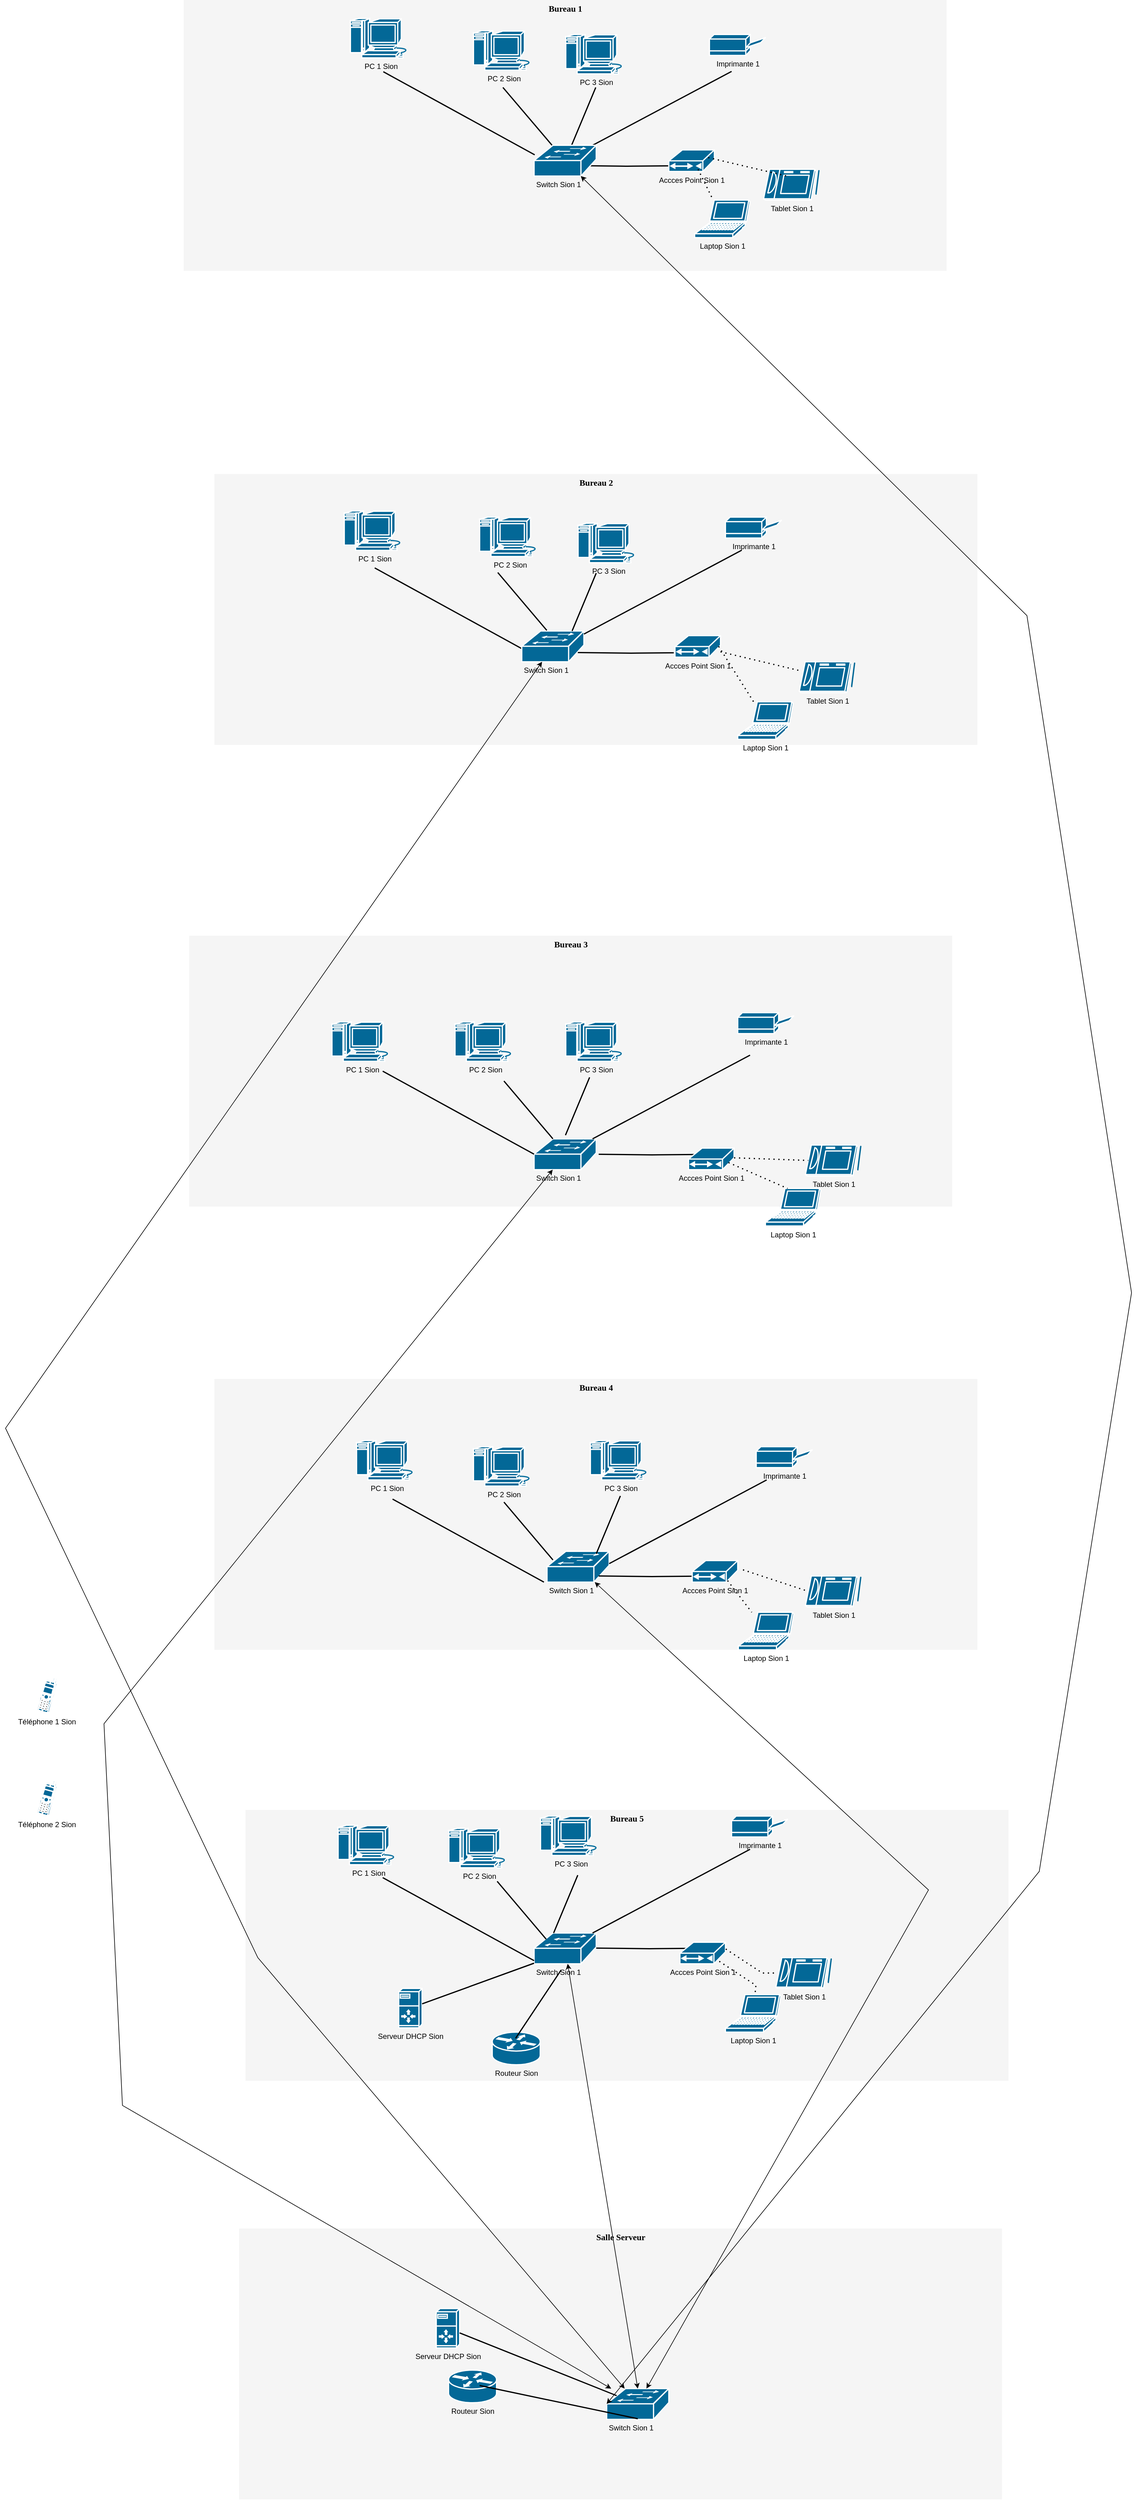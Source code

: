 <mxfile version="22.0.7" type="device">
  <diagram name="Page-1" id="c37626ed-c26b-45fb-9056-f9ebc6bb27b6">
    <mxGraphModel dx="1909" dy="1075" grid="1" gridSize="10" guides="1" tooltips="1" connect="1" arrows="1" fold="1" page="1" pageScale="1" pageWidth="1100" pageHeight="850" background="none" math="0" shadow="0">
      <root>
        <mxCell id="0" />
        <mxCell id="1" parent="0" />
        <mxCell id="1c7a67bf8fd3230f-83" value="Bureau 1" style="whiteSpace=wrap;html=1;rounded=0;shadow=0;comic=0;strokeWidth=1;fontFamily=Verdana;fontSize=14;fillColor=#f5f5f5;strokeColor=none;verticalAlign=top;fontStyle=1" parent="1" vertex="1">
          <mxGeometry x="449.5" y="250" width="1240" height="440" as="geometry" />
        </mxCell>
        <mxCell id="1c7a67bf8fd3230f-37" style="edgeStyle=none;html=1;labelBackgroundColor=none;startFill=0;endArrow=none;endFill=0;strokeWidth=2;fontFamily=Verdana;fontSize=12;" parent="1" edge="1">
          <mxGeometry relative="1" as="geometry">
            <mxPoint x="774" y="366.548" as="sourcePoint" />
            <mxPoint x="1020" y="501.452" as="targetPoint" />
          </mxGeometry>
        </mxCell>
        <mxCell id="1c7a67bf8fd3230f-38" style="edgeStyle=none;html=1;labelBackgroundColor=none;startFill=0;endArrow=none;endFill=0;strokeWidth=2;fontFamily=Verdana;fontSize=12;" parent="1" target="sXmMZfzy_CV2LeMFIPpa-14" edge="1">
          <mxGeometry relative="1" as="geometry">
            <mxPoint x="968.329" y="392.0" as="sourcePoint" />
            <mxPoint x="1023.671" y="476" as="targetPoint" />
          </mxGeometry>
        </mxCell>
        <mxCell id="1c7a67bf8fd3230f-39" style="edgeStyle=none;html=1;labelBackgroundColor=none;startFill=0;endArrow=none;endFill=0;strokeWidth=2;fontFamily=Verdana;fontSize=12;" parent="1" target="sXmMZfzy_CV2LeMFIPpa-14" edge="1">
          <mxGeometry relative="1" as="geometry">
            <mxPoint x="1119.235" y="392.0" as="sourcePoint" />
            <mxPoint x="1074.765" y="476" as="targetPoint" />
          </mxGeometry>
        </mxCell>
        <mxCell id="1c7a67bf8fd3230f-40" style="edgeStyle=none;html=1;labelBackgroundColor=none;startFill=0;endArrow=none;endFill=0;strokeWidth=2;fontFamily=Verdana;fontSize=12;" parent="1" edge="1">
          <mxGeometry relative="1" as="geometry">
            <mxPoint x="1340" y="366" as="sourcePoint" />
            <mxPoint x="1084" y="502" as="targetPoint" />
          </mxGeometry>
        </mxCell>
        <mxCell id="1c7a67bf8fd3230f-41" style="edgeStyle=none;html=1;labelBackgroundColor=none;startFill=0;endArrow=none;endFill=0;strokeWidth=2;fontFamily=Verdana;fontSize=12;" parent="1" edge="1">
          <mxGeometry relative="1" as="geometry">
            <mxPoint x="1084" y="519" as="sourcePoint" />
            <mxPoint x="1240" y="519.314" as="targetPoint" />
            <Array as="points">
              <mxPoint x="1170" y="520" />
            </Array>
          </mxGeometry>
        </mxCell>
        <mxCell id="sXmMZfzy_CV2LeMFIPpa-9" value="PC 1 Sion" style="shape=mxgraph.cisco.computers_and_peripherals.macintosh;sketch=0;html=1;pointerEvents=1;dashed=0;fillColor=#036897;strokeColor=#ffffff;strokeWidth=2;verticalLabelPosition=bottom;verticalAlign=top;align=center;outlineConnect=0;" parent="1" vertex="1">
          <mxGeometry x="720" y="280" width="99" height="64" as="geometry" />
        </mxCell>
        <mxCell id="sXmMZfzy_CV2LeMFIPpa-10" value="PC 2 Sion" style="shape=mxgraph.cisco.computers_and_peripherals.macintosh;sketch=0;html=1;pointerEvents=1;dashed=0;fillColor=#036897;strokeColor=#ffffff;strokeWidth=2;verticalLabelPosition=bottom;verticalAlign=top;align=center;outlineConnect=0;" parent="1" vertex="1">
          <mxGeometry x="920" y="300" width="99" height="64" as="geometry" />
        </mxCell>
        <mxCell id="sXmMZfzy_CV2LeMFIPpa-11" value="PC 3 Sion" style="shape=mxgraph.cisco.computers_and_peripherals.macintosh;sketch=0;html=1;pointerEvents=1;dashed=0;fillColor=#036897;strokeColor=#ffffff;strokeWidth=2;verticalLabelPosition=bottom;verticalAlign=top;align=center;outlineConnect=0;" parent="1" vertex="1">
          <mxGeometry x="1070" y="306" width="99" height="64" as="geometry" />
        </mxCell>
        <mxCell id="sXmMZfzy_CV2LeMFIPpa-13" value="Imprimante 1" style="shape=mxgraph.cisco.computers_and_peripherals.printer;sketch=0;html=1;pointerEvents=1;dashed=0;fillColor=#036897;strokeColor=#ffffff;strokeWidth=2;verticalLabelPosition=bottom;verticalAlign=top;align=center;outlineConnect=0;" parent="1" vertex="1">
          <mxGeometry x="1304" y="306" width="91" height="34" as="geometry" />
        </mxCell>
        <mxCell id="sXmMZfzy_CV2LeMFIPpa-14" value="Switch Sion 1&amp;nbsp; &amp;nbsp; &amp;nbsp; &amp;nbsp;" style="shape=mxgraph.cisco.switches.workgroup_switch;sketch=0;html=1;pointerEvents=1;dashed=0;fillColor=#036897;strokeColor=#ffffff;strokeWidth=2;verticalLabelPosition=bottom;verticalAlign=top;align=center;outlineConnect=0;" parent="1" vertex="1">
          <mxGeometry x="1019" y="486" width="101" height="50" as="geometry" />
        </mxCell>
        <mxCell id="sXmMZfzy_CV2LeMFIPpa-17" value="Accces Point Sion 1" style="shape=mxgraph.cisco.modems_and_phones.cable_modem;sketch=0;html=1;pointerEvents=1;dashed=0;fillColor=#036897;strokeColor=#ffffff;strokeWidth=2;verticalLabelPosition=bottom;verticalAlign=top;align=center;outlineConnect=0;" parent="1" vertex="1">
          <mxGeometry x="1238" y="493.5" width="74" height="35" as="geometry" />
        </mxCell>
        <mxCell id="sXmMZfzy_CV2LeMFIPpa-19" value="Laptop Sion 1" style="shape=mxgraph.cisco.computers_and_peripherals.laptop;sketch=0;html=1;pointerEvents=1;dashed=0;fillColor=#036897;strokeColor=#ffffff;strokeWidth=2;verticalLabelPosition=bottom;verticalAlign=top;align=center;outlineConnect=0;" parent="1" vertex="1">
          <mxGeometry x="1302" y="1359.63" width="90" height="61" as="geometry" />
        </mxCell>
        <mxCell id="sXmMZfzy_CV2LeMFIPpa-21" value="Tablet Sion 1" style="shape=mxgraph.cisco.computers_and_peripherals.tablet;sketch=0;html=1;pointerEvents=1;dashed=0;fillColor=#036897;strokeColor=#ffffff;strokeWidth=2;verticalLabelPosition=bottom;verticalAlign=top;align=center;outlineConnect=0;" parent="1" vertex="1">
          <mxGeometry x="1392" y="525" width="91" height="50" as="geometry" />
        </mxCell>
        <mxCell id="sXmMZfzy_CV2LeMFIPpa-24" value="Bureau 2" style="whiteSpace=wrap;html=1;rounded=0;shadow=0;comic=0;strokeWidth=1;fontFamily=Verdana;fontSize=14;fillColor=#f5f5f5;strokeColor=none;verticalAlign=top;fontStyle=1" parent="1" vertex="1">
          <mxGeometry x="499.5" y="1020" width="1240" height="440" as="geometry" />
        </mxCell>
        <mxCell id="sXmMZfzy_CV2LeMFIPpa-25" value="PC 1 Sion" style="shape=mxgraph.cisco.computers_and_peripherals.macintosh;sketch=0;html=1;pointerEvents=1;dashed=0;fillColor=#036897;strokeColor=#ffffff;strokeWidth=2;verticalLabelPosition=bottom;verticalAlign=top;align=center;outlineConnect=0;" parent="1" vertex="1">
          <mxGeometry x="710" y="1080" width="99" height="64" as="geometry" />
        </mxCell>
        <mxCell id="sXmMZfzy_CV2LeMFIPpa-26" value="PC 2 Sion" style="shape=mxgraph.cisco.computers_and_peripherals.macintosh;sketch=0;html=1;pointerEvents=1;dashed=0;fillColor=#036897;strokeColor=#ffffff;strokeWidth=2;verticalLabelPosition=bottom;verticalAlign=top;align=center;outlineConnect=0;" parent="1" vertex="1">
          <mxGeometry x="930" y="1090" width="99" height="64" as="geometry" />
        </mxCell>
        <mxCell id="sXmMZfzy_CV2LeMFIPpa-27" value="PC 3 Sion" style="shape=mxgraph.cisco.computers_and_peripherals.macintosh;sketch=0;html=1;pointerEvents=1;dashed=0;fillColor=#036897;strokeColor=#ffffff;strokeWidth=2;verticalLabelPosition=bottom;verticalAlign=top;align=center;outlineConnect=0;" parent="1" vertex="1">
          <mxGeometry x="1090" y="1100" width="99" height="64" as="geometry" />
        </mxCell>
        <mxCell id="sXmMZfzy_CV2LeMFIPpa-28" value="Imprimante 1" style="shape=mxgraph.cisco.computers_and_peripherals.printer;sketch=0;html=1;pointerEvents=1;dashed=0;fillColor=#036897;strokeColor=#ffffff;strokeWidth=2;verticalLabelPosition=bottom;verticalAlign=top;align=center;outlineConnect=0;" parent="1" vertex="1">
          <mxGeometry x="1330" y="1090" width="91" height="34" as="geometry" />
        </mxCell>
        <mxCell id="sXmMZfzy_CV2LeMFIPpa-30" style="edgeStyle=none;html=1;labelBackgroundColor=none;startFill=0;endArrow=none;endFill=0;strokeWidth=2;fontFamily=Verdana;fontSize=12;" parent="1" edge="1">
          <mxGeometry relative="1" as="geometry">
            <mxPoint x="760" y="1172.548" as="sourcePoint" />
            <mxPoint x="1006" y="1307.452" as="targetPoint" />
          </mxGeometry>
        </mxCell>
        <mxCell id="sXmMZfzy_CV2LeMFIPpa-32" value="Switch Sion 1&amp;nbsp; &amp;nbsp; &amp;nbsp; &amp;nbsp;" style="shape=mxgraph.cisco.switches.workgroup_switch;sketch=0;html=1;pointerEvents=1;dashed=0;fillColor=#036897;strokeColor=#ffffff;strokeWidth=2;verticalLabelPosition=bottom;verticalAlign=top;align=center;outlineConnect=0;" parent="1" vertex="1">
          <mxGeometry x="999" y="1275" width="101" height="50" as="geometry" />
        </mxCell>
        <mxCell id="sXmMZfzy_CV2LeMFIPpa-33" style="edgeStyle=none;html=1;labelBackgroundColor=none;startFill=0;endArrow=none;endFill=0;strokeWidth=2;fontFamily=Verdana;fontSize=12;" parent="1" edge="1">
          <mxGeometry relative="1" as="geometry">
            <mxPoint x="959.999" y="1180" as="sourcePoint" />
            <mxPoint x="1039.67" y="1274" as="targetPoint" />
          </mxGeometry>
        </mxCell>
        <mxCell id="sXmMZfzy_CV2LeMFIPpa-36" style="edgeStyle=none;html=1;labelBackgroundColor=none;startFill=0;endArrow=none;endFill=0;strokeWidth=2;fontFamily=Verdana;fontSize=12;" parent="1" edge="1">
          <mxGeometry relative="1" as="geometry">
            <mxPoint x="1119.995" y="1181" as="sourcePoint" />
            <mxPoint x="1080.76" y="1275" as="targetPoint" />
          </mxGeometry>
        </mxCell>
        <mxCell id="sXmMZfzy_CV2LeMFIPpa-37" style="edgeStyle=none;html=1;labelBackgroundColor=none;startFill=0;endArrow=none;endFill=0;strokeWidth=2;fontFamily=Verdana;fontSize=12;" parent="1" edge="1">
          <mxGeometry relative="1" as="geometry">
            <mxPoint x="1356" y="1144" as="sourcePoint" />
            <mxPoint x="1100" y="1280" as="targetPoint" />
          </mxGeometry>
        </mxCell>
        <mxCell id="sXmMZfzy_CV2LeMFIPpa-38" style="edgeStyle=none;html=1;labelBackgroundColor=none;startFill=0;endArrow=none;endFill=0;strokeWidth=2;fontFamily=Verdana;fontSize=12;" parent="1" edge="1">
          <mxGeometry relative="1" as="geometry">
            <mxPoint x="1090" y="1310" as="sourcePoint" />
            <mxPoint x="1246" y="1310.314" as="targetPoint" />
            <Array as="points">
              <mxPoint x="1176" y="1311" />
            </Array>
          </mxGeometry>
        </mxCell>
        <mxCell id="sXmMZfzy_CV2LeMFIPpa-41" value="Accces Point Sion 1" style="shape=mxgraph.cisco.modems_and_phones.cable_modem;sketch=0;html=1;pointerEvents=1;dashed=0;fillColor=#036897;strokeColor=#ffffff;strokeWidth=2;verticalLabelPosition=bottom;verticalAlign=top;align=center;outlineConnect=0;" parent="1" vertex="1">
          <mxGeometry x="1248" y="1282.5" width="74" height="35" as="geometry" />
        </mxCell>
        <mxCell id="sXmMZfzy_CV2LeMFIPpa-42" value="Laptop Sion 1" style="shape=mxgraph.cisco.computers_and_peripherals.laptop;sketch=0;html=1;pointerEvents=1;dashed=0;fillColor=#036897;strokeColor=#ffffff;strokeWidth=2;verticalLabelPosition=bottom;verticalAlign=top;align=center;outlineConnect=0;" parent="1" vertex="1">
          <mxGeometry x="1350" y="1390" width="90" height="61" as="geometry" />
        </mxCell>
        <mxCell id="sXmMZfzy_CV2LeMFIPpa-45" value="Tablet Sion 1" style="shape=mxgraph.cisco.computers_and_peripherals.tablet;sketch=0;html=1;pointerEvents=1;dashed=0;fillColor=#036897;strokeColor=#ffffff;strokeWidth=2;verticalLabelPosition=bottom;verticalAlign=top;align=center;outlineConnect=0;" parent="1" vertex="1">
          <mxGeometry x="1450" y="1325" width="91" height="50" as="geometry" />
        </mxCell>
        <mxCell id="sXmMZfzy_CV2LeMFIPpa-46" value="Laptop Sion 1" style="shape=mxgraph.cisco.computers_and_peripherals.laptop;sketch=0;html=1;pointerEvents=1;dashed=0;fillColor=#036897;strokeColor=#ffffff;strokeWidth=2;verticalLabelPosition=bottom;verticalAlign=top;align=center;outlineConnect=0;" parent="1" vertex="1">
          <mxGeometry x="1280" y="575" width="90" height="61" as="geometry" />
        </mxCell>
        <mxCell id="sXmMZfzy_CV2LeMFIPpa-47" value="Bureau 3" style="whiteSpace=wrap;html=1;rounded=0;shadow=0;comic=0;strokeWidth=1;fontFamily=Verdana;fontSize=14;fillColor=#f5f5f5;strokeColor=none;verticalAlign=top;fontStyle=1" parent="1" vertex="1">
          <mxGeometry x="458.5" y="1770" width="1240" height="440" as="geometry" />
        </mxCell>
        <mxCell id="sXmMZfzy_CV2LeMFIPpa-48" value="PC 1 Sion" style="shape=mxgraph.cisco.computers_and_peripherals.macintosh;sketch=0;html=1;pointerEvents=1;dashed=0;fillColor=#036897;strokeColor=#ffffff;strokeWidth=2;verticalLabelPosition=bottom;verticalAlign=top;align=center;outlineConnect=0;" parent="1" vertex="1">
          <mxGeometry x="690" y="1910" width="99" height="64" as="geometry" />
        </mxCell>
        <mxCell id="sXmMZfzy_CV2LeMFIPpa-49" value="PC 2 Sion" style="shape=mxgraph.cisco.computers_and_peripherals.macintosh;sketch=0;html=1;pointerEvents=1;dashed=0;fillColor=#036897;strokeColor=#ffffff;strokeWidth=2;verticalLabelPosition=bottom;verticalAlign=top;align=center;outlineConnect=0;" parent="1" vertex="1">
          <mxGeometry x="890" y="1910" width="99" height="64" as="geometry" />
        </mxCell>
        <mxCell id="sXmMZfzy_CV2LeMFIPpa-50" value="PC 3 Sion" style="shape=mxgraph.cisco.computers_and_peripherals.macintosh;sketch=0;html=1;pointerEvents=1;dashed=0;fillColor=#036897;strokeColor=#ffffff;strokeWidth=2;verticalLabelPosition=bottom;verticalAlign=top;align=center;outlineConnect=0;" parent="1" vertex="1">
          <mxGeometry x="1070" y="1910" width="99" height="64" as="geometry" />
        </mxCell>
        <mxCell id="sXmMZfzy_CV2LeMFIPpa-51" value="Imprimante 1" style="shape=mxgraph.cisco.computers_and_peripherals.printer;sketch=0;html=1;pointerEvents=1;dashed=0;fillColor=#036897;strokeColor=#ffffff;strokeWidth=2;verticalLabelPosition=bottom;verticalAlign=top;align=center;outlineConnect=0;" parent="1" vertex="1">
          <mxGeometry x="1350" y="1895" width="91" height="34" as="geometry" />
        </mxCell>
        <mxCell id="sXmMZfzy_CV2LeMFIPpa-52" value="Switch Sion 1&amp;nbsp; &amp;nbsp; &amp;nbsp; &amp;nbsp;" style="shape=mxgraph.cisco.switches.workgroup_switch;sketch=0;html=1;pointerEvents=1;dashed=0;fillColor=#036897;strokeColor=#ffffff;strokeWidth=2;verticalLabelPosition=bottom;verticalAlign=top;align=center;outlineConnect=0;" parent="1" vertex="1">
          <mxGeometry x="1019" y="2100" width="101" height="50" as="geometry" />
        </mxCell>
        <mxCell id="sXmMZfzy_CV2LeMFIPpa-56" style="edgeStyle=none;html=1;labelBackgroundColor=none;startFill=0;endArrow=none;endFill=0;strokeWidth=2;fontFamily=Verdana;fontSize=12;" parent="1" edge="1">
          <mxGeometry relative="1" as="geometry">
            <mxPoint x="773" y="1989.998" as="sourcePoint" />
            <mxPoint x="1019" y="2124.902" as="targetPoint" />
          </mxGeometry>
        </mxCell>
        <mxCell id="sXmMZfzy_CV2LeMFIPpa-74" style="edgeStyle=none;html=1;labelBackgroundColor=none;startFill=0;endArrow=none;endFill=0;strokeWidth=2;fontFamily=Verdana;fontSize=12;" parent="1" edge="1">
          <mxGeometry relative="1" as="geometry">
            <mxPoint x="969.999" y="2006" as="sourcePoint" />
            <mxPoint x="1049.67" y="2100" as="targetPoint" />
          </mxGeometry>
        </mxCell>
        <mxCell id="sXmMZfzy_CV2LeMFIPpa-76" style="edgeStyle=none;html=1;labelBackgroundColor=none;startFill=0;endArrow=none;endFill=0;strokeWidth=2;fontFamily=Verdana;fontSize=12;" parent="1" edge="1">
          <mxGeometry relative="1" as="geometry">
            <mxPoint x="1109.235" y="2000" as="sourcePoint" />
            <mxPoint x="1070" y="2094" as="targetPoint" />
          </mxGeometry>
        </mxCell>
        <mxCell id="sXmMZfzy_CV2LeMFIPpa-77" style="edgeStyle=none;html=1;labelBackgroundColor=none;startFill=0;endArrow=none;endFill=0;strokeWidth=2;fontFamily=Verdana;fontSize=12;" parent="1" edge="1">
          <mxGeometry relative="1" as="geometry">
            <mxPoint x="1370" y="1964" as="sourcePoint" />
            <mxPoint x="1114" y="2100" as="targetPoint" />
          </mxGeometry>
        </mxCell>
        <mxCell id="sXmMZfzy_CV2LeMFIPpa-79" style="edgeStyle=none;html=1;labelBackgroundColor=none;startFill=0;endArrow=none;endFill=0;strokeWidth=2;fontFamily=Verdana;fontSize=12;" parent="1" edge="1">
          <mxGeometry relative="1" as="geometry">
            <mxPoint x="1124" y="2125" as="sourcePoint" />
            <mxPoint x="1280" y="2125.314" as="targetPoint" />
            <Array as="points">
              <mxPoint x="1210" y="2126" />
            </Array>
          </mxGeometry>
        </mxCell>
        <mxCell id="sXmMZfzy_CV2LeMFIPpa-82" value="Accces Point Sion 1" style="shape=mxgraph.cisco.modems_and_phones.cable_modem;sketch=0;html=1;pointerEvents=1;dashed=0;fillColor=#036897;strokeColor=#ffffff;strokeWidth=2;verticalLabelPosition=bottom;verticalAlign=top;align=center;outlineConnect=0;" parent="1" vertex="1">
          <mxGeometry x="1270" y="2115" width="74" height="35" as="geometry" />
        </mxCell>
        <mxCell id="sXmMZfzy_CV2LeMFIPpa-84" value="Laptop Sion 1" style="shape=mxgraph.cisco.computers_and_peripherals.laptop;sketch=0;html=1;pointerEvents=1;dashed=0;fillColor=#036897;strokeColor=#ffffff;strokeWidth=2;verticalLabelPosition=bottom;verticalAlign=top;align=center;outlineConnect=0;" parent="1" vertex="1">
          <mxGeometry x="1395" y="2180.5" width="90" height="61" as="geometry" />
        </mxCell>
        <mxCell id="sXmMZfzy_CV2LeMFIPpa-85" value="Tablet Sion 1" style="shape=mxgraph.cisco.computers_and_peripherals.tablet;sketch=0;html=1;pointerEvents=1;dashed=0;fillColor=#036897;strokeColor=#ffffff;strokeWidth=2;verticalLabelPosition=bottom;verticalAlign=top;align=center;outlineConnect=0;" parent="1" vertex="1">
          <mxGeometry x="1460" y="2110" width="91" height="50" as="geometry" />
        </mxCell>
        <mxCell id="sXmMZfzy_CV2LeMFIPpa-86" value="Bureau 4" style="whiteSpace=wrap;html=1;rounded=0;shadow=0;comic=0;strokeWidth=1;fontFamily=Verdana;fontSize=14;fillColor=#f5f5f5;strokeColor=none;verticalAlign=top;fontStyle=1" parent="1" vertex="1">
          <mxGeometry x="499.5" y="2490" width="1240" height="440" as="geometry" />
        </mxCell>
        <mxCell id="sXmMZfzy_CV2LeMFIPpa-87" value="PC 1 Sion" style="shape=mxgraph.cisco.computers_and_peripherals.macintosh;sketch=0;html=1;pointerEvents=1;dashed=0;fillColor=#036897;strokeColor=#ffffff;strokeWidth=2;verticalLabelPosition=bottom;verticalAlign=top;align=center;outlineConnect=0;" parent="1" vertex="1">
          <mxGeometry x="730" y="2590" width="99" height="64" as="geometry" />
        </mxCell>
        <mxCell id="sXmMZfzy_CV2LeMFIPpa-88" value="PC 2 Sion" style="shape=mxgraph.cisco.computers_and_peripherals.macintosh;sketch=0;html=1;pointerEvents=1;dashed=0;fillColor=#036897;strokeColor=#ffffff;strokeWidth=2;verticalLabelPosition=bottom;verticalAlign=top;align=center;outlineConnect=0;" parent="1" vertex="1">
          <mxGeometry x="920" y="2600" width="99" height="64" as="geometry" />
        </mxCell>
        <mxCell id="sXmMZfzy_CV2LeMFIPpa-89" value="PC 3 Sion" style="shape=mxgraph.cisco.computers_and_peripherals.macintosh;sketch=0;html=1;pointerEvents=1;dashed=0;fillColor=#036897;strokeColor=#ffffff;strokeWidth=2;verticalLabelPosition=bottom;verticalAlign=top;align=center;outlineConnect=0;" parent="1" vertex="1">
          <mxGeometry x="1110" y="2590" width="99" height="64" as="geometry" />
        </mxCell>
        <mxCell id="sXmMZfzy_CV2LeMFIPpa-90" value="Imprimante 1" style="shape=mxgraph.cisco.computers_and_peripherals.printer;sketch=0;html=1;pointerEvents=1;dashed=0;fillColor=#036897;strokeColor=#ffffff;strokeWidth=2;verticalLabelPosition=bottom;verticalAlign=top;align=center;outlineConnect=0;" parent="1" vertex="1">
          <mxGeometry x="1380" y="2600" width="91" height="34" as="geometry" />
        </mxCell>
        <mxCell id="sXmMZfzy_CV2LeMFIPpa-91" value="Switch Sion 1&amp;nbsp; &amp;nbsp; &amp;nbsp; &amp;nbsp;" style="shape=mxgraph.cisco.switches.workgroup_switch;sketch=0;html=1;pointerEvents=1;dashed=0;fillColor=#036897;strokeColor=#ffffff;strokeWidth=2;verticalLabelPosition=bottom;verticalAlign=top;align=center;outlineConnect=0;" parent="1" vertex="1">
          <mxGeometry x="1040" y="2770" width="101" height="50" as="geometry" />
        </mxCell>
        <mxCell id="sXmMZfzy_CV2LeMFIPpa-92" style="edgeStyle=none;html=1;labelBackgroundColor=none;startFill=0;endArrow=none;endFill=0;strokeWidth=2;fontFamily=Verdana;fontSize=12;" parent="1" edge="1">
          <mxGeometry relative="1" as="geometry">
            <mxPoint x="789" y="2685.098" as="sourcePoint" />
            <mxPoint x="1035" y="2820.002" as="targetPoint" />
          </mxGeometry>
        </mxCell>
        <mxCell id="sXmMZfzy_CV2LeMFIPpa-93" style="edgeStyle=none;html=1;labelBackgroundColor=none;startFill=0;endArrow=none;endFill=0;strokeWidth=2;fontFamily=Verdana;fontSize=12;" parent="1" edge="1">
          <mxGeometry relative="1" as="geometry">
            <mxPoint x="969.999" y="2690" as="sourcePoint" />
            <mxPoint x="1049.67" y="2784" as="targetPoint" />
          </mxGeometry>
        </mxCell>
        <mxCell id="sXmMZfzy_CV2LeMFIPpa-94" style="edgeStyle=none;html=1;labelBackgroundColor=none;startFill=0;endArrow=none;endFill=0;strokeWidth=2;fontFamily=Verdana;fontSize=12;" parent="1" edge="1">
          <mxGeometry relative="1" as="geometry">
            <mxPoint x="1159.235" y="2680" as="sourcePoint" />
            <mxPoint x="1120" y="2774" as="targetPoint" />
          </mxGeometry>
        </mxCell>
        <mxCell id="sXmMZfzy_CV2LeMFIPpa-95" style="edgeStyle=none;html=1;labelBackgroundColor=none;startFill=0;endArrow=none;endFill=0;strokeWidth=2;fontFamily=Verdana;fontSize=12;" parent="1" edge="1">
          <mxGeometry relative="1" as="geometry">
            <mxPoint x="1397" y="2654" as="sourcePoint" />
            <mxPoint x="1141" y="2790" as="targetPoint" />
          </mxGeometry>
        </mxCell>
        <mxCell id="sXmMZfzy_CV2LeMFIPpa-96" style="edgeStyle=none;html=1;labelBackgroundColor=none;startFill=0;endArrow=none;endFill=0;strokeWidth=2;fontFamily=Verdana;fontSize=12;" parent="1" edge="1">
          <mxGeometry relative="1" as="geometry">
            <mxPoint x="1124" y="2810" as="sourcePoint" />
            <mxPoint x="1280" y="2810.314" as="targetPoint" />
            <Array as="points">
              <mxPoint x="1210" y="2811" />
            </Array>
          </mxGeometry>
        </mxCell>
        <mxCell id="sXmMZfzy_CV2LeMFIPpa-101" value="Accces Point Sion 1" style="shape=mxgraph.cisco.modems_and_phones.cable_modem;sketch=0;html=1;pointerEvents=1;dashed=0;fillColor=#036897;strokeColor=#ffffff;strokeWidth=2;verticalLabelPosition=bottom;verticalAlign=top;align=center;outlineConnect=0;" parent="1" vertex="1">
          <mxGeometry x="1276" y="2785" width="74" height="35" as="geometry" />
        </mxCell>
        <mxCell id="sXmMZfzy_CV2LeMFIPpa-104" value="Laptop Sion 1" style="shape=mxgraph.cisco.computers_and_peripherals.laptop;sketch=0;html=1;pointerEvents=1;dashed=0;fillColor=#036897;strokeColor=#ffffff;strokeWidth=2;verticalLabelPosition=bottom;verticalAlign=top;align=center;outlineConnect=0;" parent="1" vertex="1">
          <mxGeometry x="1351" y="2869" width="90" height="61" as="geometry" />
        </mxCell>
        <mxCell id="sXmMZfzy_CV2LeMFIPpa-105" value="Tablet Sion 1" style="shape=mxgraph.cisco.computers_and_peripherals.tablet;sketch=0;html=1;pointerEvents=1;dashed=0;fillColor=#036897;strokeColor=#ffffff;strokeWidth=2;verticalLabelPosition=bottom;verticalAlign=top;align=center;outlineConnect=0;" parent="1" vertex="1">
          <mxGeometry x="1460" y="2810" width="91" height="50" as="geometry" />
        </mxCell>
        <mxCell id="sXmMZfzy_CV2LeMFIPpa-106" value="Bureau 5" style="whiteSpace=wrap;html=1;rounded=0;shadow=0;comic=0;strokeWidth=1;fontFamily=Verdana;fontSize=14;fillColor=#f5f5f5;strokeColor=none;verticalAlign=top;fontStyle=1" parent="1" vertex="1">
          <mxGeometry x="550" y="3190" width="1240" height="440" as="geometry" />
        </mxCell>
        <mxCell id="sXmMZfzy_CV2LeMFIPpa-107" value="PC 1 Sion" style="shape=mxgraph.cisco.computers_and_peripherals.macintosh;sketch=0;html=1;pointerEvents=1;dashed=0;fillColor=#036897;strokeColor=#ffffff;strokeWidth=2;verticalLabelPosition=bottom;verticalAlign=top;align=center;outlineConnect=0;" parent="1" vertex="1">
          <mxGeometry x="700" y="3215" width="99" height="64" as="geometry" />
        </mxCell>
        <mxCell id="sXmMZfzy_CV2LeMFIPpa-108" value="PC 2 Sion" style="shape=mxgraph.cisco.computers_and_peripherals.macintosh;sketch=0;html=1;pointerEvents=1;dashed=0;fillColor=#036897;strokeColor=#ffffff;strokeWidth=2;verticalLabelPosition=bottom;verticalAlign=top;align=center;outlineConnect=0;" parent="1" vertex="1">
          <mxGeometry x="880" y="3220" width="99" height="64" as="geometry" />
        </mxCell>
        <mxCell id="sXmMZfzy_CV2LeMFIPpa-109" value="PC 3 Sion" style="shape=mxgraph.cisco.computers_and_peripherals.macintosh;sketch=0;html=1;pointerEvents=1;dashed=0;fillColor=#036897;strokeColor=#ffffff;strokeWidth=2;verticalLabelPosition=bottom;verticalAlign=top;align=center;outlineConnect=0;" parent="1" vertex="1">
          <mxGeometry x="1029" y="3200" width="99" height="64" as="geometry" />
        </mxCell>
        <mxCell id="sXmMZfzy_CV2LeMFIPpa-110" value="Imprimante 1" style="shape=mxgraph.cisco.computers_and_peripherals.printer;sketch=0;html=1;pointerEvents=1;dashed=0;fillColor=#036897;strokeColor=#ffffff;strokeWidth=2;verticalLabelPosition=bottom;verticalAlign=top;align=center;outlineConnect=0;" parent="1" vertex="1">
          <mxGeometry x="1340" y="3200" width="91" height="34" as="geometry" />
        </mxCell>
        <mxCell id="sXmMZfzy_CV2LeMFIPpa-111" value="Switch Sion 1&amp;nbsp; &amp;nbsp; &amp;nbsp; &amp;nbsp;" style="shape=mxgraph.cisco.switches.workgroup_switch;sketch=0;html=1;pointerEvents=1;dashed=0;fillColor=#036897;strokeColor=#ffffff;strokeWidth=2;verticalLabelPosition=bottom;verticalAlign=top;align=center;outlineConnect=0;" parent="1" vertex="1">
          <mxGeometry x="1019" y="3390" width="101" height="50" as="geometry" />
        </mxCell>
        <mxCell id="sXmMZfzy_CV2LeMFIPpa-112" style="edgeStyle=none;html=1;labelBackgroundColor=none;startFill=0;endArrow=none;endFill=0;strokeWidth=2;fontFamily=Verdana;fontSize=12;" parent="1" edge="1">
          <mxGeometry relative="1" as="geometry">
            <mxPoint x="773" y="3299.998" as="sourcePoint" />
            <mxPoint x="1019" y="3434.902" as="targetPoint" />
          </mxGeometry>
        </mxCell>
        <mxCell id="sXmMZfzy_CV2LeMFIPpa-113" style="edgeStyle=none;html=1;labelBackgroundColor=none;startFill=0;endArrow=none;endFill=0;strokeWidth=2;fontFamily=Verdana;fontSize=12;" parent="1" edge="1">
          <mxGeometry relative="1" as="geometry">
            <mxPoint x="958.999" y="3306" as="sourcePoint" />
            <mxPoint x="1038.67" y="3400" as="targetPoint" />
          </mxGeometry>
        </mxCell>
        <mxCell id="sXmMZfzy_CV2LeMFIPpa-121" style="edgeStyle=none;html=1;labelBackgroundColor=none;startFill=0;endArrow=none;endFill=0;strokeWidth=2;fontFamily=Verdana;fontSize=12;" parent="1" edge="1">
          <mxGeometry relative="1" as="geometry">
            <mxPoint x="1089.995" y="3296" as="sourcePoint" />
            <mxPoint x="1050.76" y="3390" as="targetPoint" />
          </mxGeometry>
        </mxCell>
        <mxCell id="sXmMZfzy_CV2LeMFIPpa-122" style="edgeStyle=none;html=1;labelBackgroundColor=none;startFill=0;endArrow=none;endFill=0;strokeWidth=2;fontFamily=Verdana;fontSize=12;" parent="1" edge="1">
          <mxGeometry relative="1" as="geometry">
            <mxPoint x="1370" y="3254" as="sourcePoint" />
            <mxPoint x="1114" y="3390" as="targetPoint" />
          </mxGeometry>
        </mxCell>
        <mxCell id="sXmMZfzy_CV2LeMFIPpa-123" style="edgeStyle=none;html=1;labelBackgroundColor=none;startFill=0;endArrow=none;endFill=0;strokeWidth=2;fontFamily=Verdana;fontSize=12;" parent="1" edge="1">
          <mxGeometry relative="1" as="geometry">
            <mxPoint x="1120" y="3414.5" as="sourcePoint" />
            <mxPoint x="1276" y="3414.814" as="targetPoint" />
            <Array as="points">
              <mxPoint x="1206" y="3415.5" />
            </Array>
          </mxGeometry>
        </mxCell>
        <mxCell id="sXmMZfzy_CV2LeMFIPpa-124" value="Accces Point Sion 1" style="shape=mxgraph.cisco.modems_and_phones.cable_modem;sketch=0;html=1;pointerEvents=1;dashed=0;fillColor=#036897;strokeColor=#ffffff;strokeWidth=2;verticalLabelPosition=bottom;verticalAlign=top;align=center;outlineConnect=0;" parent="1" vertex="1">
          <mxGeometry x="1256" y="3405" width="74" height="35" as="geometry" />
        </mxCell>
        <mxCell id="sXmMZfzy_CV2LeMFIPpa-125" value="Laptop Sion 1" style="shape=mxgraph.cisco.computers_and_peripherals.laptop;sketch=0;html=1;pointerEvents=1;dashed=0;fillColor=#036897;strokeColor=#ffffff;strokeWidth=2;verticalLabelPosition=bottom;verticalAlign=top;align=center;outlineConnect=0;" parent="1" vertex="1">
          <mxGeometry x="1330" y="3490" width="90" height="61" as="geometry" />
        </mxCell>
        <mxCell id="sXmMZfzy_CV2LeMFIPpa-127" value="Tablet Sion 1" style="shape=mxgraph.cisco.computers_and_peripherals.tablet;sketch=0;html=1;pointerEvents=1;dashed=0;fillColor=#036897;strokeColor=#ffffff;strokeWidth=2;verticalLabelPosition=bottom;verticalAlign=top;align=center;outlineConnect=0;" parent="1" vertex="1">
          <mxGeometry x="1412" y="3430" width="91" height="50" as="geometry" />
        </mxCell>
        <mxCell id="sXmMZfzy_CV2LeMFIPpa-128" value="Serveur DHCP Sion" style="shape=mxgraph.cisco.servers.server_with_router;sketch=0;html=1;pointerEvents=1;dashed=0;fillColor=#036897;strokeColor=#ffffff;strokeWidth=2;verticalLabelPosition=bottom;verticalAlign=top;align=center;outlineConnect=0;" parent="1" vertex="1">
          <mxGeometry x="799" y="3480" width="38" height="64" as="geometry" />
        </mxCell>
        <mxCell id="sXmMZfzy_CV2LeMFIPpa-129" style="edgeStyle=none;html=1;labelBackgroundColor=none;startFill=0;endArrow=none;endFill=0;strokeWidth=2;fontFamily=Verdana;fontSize=12;exitX=0;exitY=0.98;exitDx=0;exitDy=0;exitPerimeter=0;" parent="1" source="sXmMZfzy_CV2LeMFIPpa-111" target="sXmMZfzy_CV2LeMFIPpa-128" edge="1">
          <mxGeometry relative="1" as="geometry">
            <mxPoint x="939.999" y="3476" as="sourcePoint" />
            <mxPoint x="1019.67" y="3570" as="targetPoint" />
          </mxGeometry>
        </mxCell>
        <mxCell id="sXmMZfzy_CV2LeMFIPpa-130" value="Routeur Sion" style="shape=mxgraph.cisco.routers.router;sketch=0;html=1;pointerEvents=1;dashed=0;fillColor=#036897;strokeColor=#ffffff;strokeWidth=2;verticalLabelPosition=bottom;verticalAlign=top;align=center;outlineConnect=0;" parent="1" vertex="1">
          <mxGeometry x="951" y="3551" width="78" height="53" as="geometry" />
        </mxCell>
        <mxCell id="sXmMZfzy_CV2LeMFIPpa-134" value="" style="endArrow=none;dashed=1;html=1;dashPattern=1 3;strokeWidth=2;rounded=0;" parent="1" target="sXmMZfzy_CV2LeMFIPpa-127" edge="1">
          <mxGeometry width="50" height="50" relative="1" as="geometry">
            <mxPoint x="1330.5" y="3416" as="sourcePoint" />
            <mxPoint x="1380.5" y="3366" as="targetPoint" />
            <Array as="points">
              <mxPoint x="1390" y="3455" />
            </Array>
          </mxGeometry>
        </mxCell>
        <mxCell id="sXmMZfzy_CV2LeMFIPpa-135" value="" style="endArrow=none;dashed=1;html=1;dashPattern=1 3;strokeWidth=2;rounded=0;entryX=0.05;entryY=0.5;entryDx=0;entryDy=0;entryPerimeter=0;" parent="1" target="sXmMZfzy_CV2LeMFIPpa-105" edge="1">
          <mxGeometry width="50" height="50" relative="1" as="geometry">
            <mxPoint x="1358.5" y="2800" as="sourcePoint" />
            <mxPoint x="1471" y="2894" as="targetPoint" />
          </mxGeometry>
        </mxCell>
        <mxCell id="sXmMZfzy_CV2LeMFIPpa-138" value="" style="endArrow=none;dashed=1;html=1;dashPattern=1 3;strokeWidth=2;rounded=0;entryX=0.05;entryY=0.5;entryDx=0;entryDy=0;entryPerimeter=0;exitX=1;exitY=0.45;exitDx=0;exitDy=0;exitPerimeter=0;" parent="1" source="sXmMZfzy_CV2LeMFIPpa-82" target="sXmMZfzy_CV2LeMFIPpa-85" edge="1">
          <mxGeometry width="50" height="50" relative="1" as="geometry">
            <mxPoint x="1354" y="2130" as="sourcePoint" />
            <mxPoint x="1450" y="2171.5" as="targetPoint" />
          </mxGeometry>
        </mxCell>
        <mxCell id="sXmMZfzy_CV2LeMFIPpa-142" value="" style="endArrow=none;dashed=1;html=1;dashPattern=1 3;strokeWidth=2;rounded=0;" parent="1" target="sXmMZfzy_CV2LeMFIPpa-42" edge="1">
          <mxGeometry width="50" height="50" relative="1" as="geometry">
            <mxPoint x="1319" y="1300" as="sourcePoint" />
            <mxPoint x="1415" y="1342" as="targetPoint" />
          </mxGeometry>
        </mxCell>
        <mxCell id="sXmMZfzy_CV2LeMFIPpa-144" value="" style="endArrow=none;dashed=1;html=1;dashPattern=1 3;strokeWidth=2;rounded=0;" parent="1" source="sXmMZfzy_CV2LeMFIPpa-41" target="sXmMZfzy_CV2LeMFIPpa-45" edge="1">
          <mxGeometry width="50" height="50" relative="1" as="geometry">
            <mxPoint x="1351" y="1290" as="sourcePoint" />
            <mxPoint x="1408" y="1380" as="targetPoint" />
          </mxGeometry>
        </mxCell>
        <mxCell id="sXmMZfzy_CV2LeMFIPpa-148" value="" style="endArrow=none;dashed=1;html=1;dashPattern=1 3;strokeWidth=2;rounded=0;" parent="1" edge="1">
          <mxGeometry width="50" height="50" relative="1" as="geometry">
            <mxPoint x="1302" y="506" as="sourcePoint" />
            <mxPoint x="1430" y="536" as="targetPoint" />
          </mxGeometry>
        </mxCell>
        <mxCell id="sXmMZfzy_CV2LeMFIPpa-150" value="" style="endArrow=none;dashed=1;html=1;dashPattern=1 3;strokeWidth=2;rounded=0;" parent="1" target="sXmMZfzy_CV2LeMFIPpa-46" edge="1">
          <mxGeometry width="50" height="50" relative="1" as="geometry">
            <mxPoint x="1285.5" y="525" as="sourcePoint" />
            <mxPoint x="1413.5" y="555" as="targetPoint" />
          </mxGeometry>
        </mxCell>
        <mxCell id="sXmMZfzy_CV2LeMFIPpa-152" value="" style="endArrow=none;dashed=1;html=1;dashPattern=1 3;strokeWidth=2;rounded=0;" parent="1" edge="1">
          <mxGeometry width="50" height="50" relative="1" as="geometry">
            <mxPoint x="1335" y="2138.5" as="sourcePoint" />
            <mxPoint x="1431" y="2180.5" as="targetPoint" />
          </mxGeometry>
        </mxCell>
        <mxCell id="sXmMZfzy_CV2LeMFIPpa-153" value="" style="endArrow=none;dashed=1;html=1;dashPattern=1 3;strokeWidth=2;rounded=0;" parent="1" target="sXmMZfzy_CV2LeMFIPpa-104" edge="1">
          <mxGeometry width="50" height="50" relative="1" as="geometry">
            <mxPoint x="1333.5" y="2817.5" as="sourcePoint" />
            <mxPoint x="1440" y="2852.5" as="targetPoint" />
          </mxGeometry>
        </mxCell>
        <mxCell id="sXmMZfzy_CV2LeMFIPpa-154" value="" style="endArrow=none;dashed=1;html=1;dashPattern=1 3;strokeWidth=2;rounded=0;" parent="1" target="sXmMZfzy_CV2LeMFIPpa-125" edge="1">
          <mxGeometry width="50" height="50" relative="1" as="geometry">
            <mxPoint x="1320" y="3436" as="sourcePoint" />
            <mxPoint x="1401.5" y="3475" as="targetPoint" />
            <Array as="points">
              <mxPoint x="1379.5" y="3475" />
            </Array>
          </mxGeometry>
        </mxCell>
        <mxCell id="DzKC2uf_gM8ceWS14Wf3-1" value="Téléphone 1 Sion" style="shape=mxgraph.cisco.modems_and_phones.cell_phone;sketch=0;html=1;pointerEvents=1;dashed=0;fillColor=#036897;strokeColor=#ffffff;strokeWidth=2;verticalLabelPosition=bottom;verticalAlign=top;align=center;outlineConnect=0;" parent="1" vertex="1">
          <mxGeometry x="210" y="2975" width="34" height="58" as="geometry" />
        </mxCell>
        <mxCell id="DzKC2uf_gM8ceWS14Wf3-3" value="Téléphone 2 Sion" style="shape=mxgraph.cisco.modems_and_phones.cell_phone;sketch=0;html=1;pointerEvents=1;dashed=0;fillColor=#036897;strokeColor=#ffffff;strokeWidth=2;verticalLabelPosition=bottom;verticalAlign=top;align=center;outlineConnect=0;" parent="1" vertex="1">
          <mxGeometry x="210" y="3142" width="34" height="58" as="geometry" />
        </mxCell>
        <mxCell id="evzmtot0uhXLPUtRa5yo-1" value="Salle Serveur" style="whiteSpace=wrap;html=1;rounded=0;shadow=0;comic=0;strokeWidth=1;fontFamily=Verdana;fontSize=14;fillColor=#f5f5f5;strokeColor=none;verticalAlign=top;fontStyle=1" vertex="1" parent="1">
          <mxGeometry x="539.5" y="3870" width="1240" height="440" as="geometry" />
        </mxCell>
        <mxCell id="evzmtot0uhXLPUtRa5yo-2" value="Switch Sion 1&amp;nbsp; &amp;nbsp; &amp;nbsp; &amp;nbsp;" style="shape=mxgraph.cisco.switches.workgroup_switch;sketch=0;html=1;pointerEvents=1;dashed=0;fillColor=#036897;strokeColor=#ffffff;strokeWidth=2;verticalLabelPosition=bottom;verticalAlign=top;align=center;outlineConnect=0;" vertex="1" parent="1">
          <mxGeometry x="1137" y="4130" width="101" height="50" as="geometry" />
        </mxCell>
        <mxCell id="evzmtot0uhXLPUtRa5yo-3" value="Routeur Sion" style="shape=mxgraph.cisco.routers.router;sketch=0;html=1;pointerEvents=1;dashed=0;fillColor=#036897;strokeColor=#ffffff;strokeWidth=2;verticalLabelPosition=bottom;verticalAlign=top;align=center;outlineConnect=0;" vertex="1" parent="1">
          <mxGeometry x="880" y="4100" width="78" height="53" as="geometry" />
        </mxCell>
        <mxCell id="evzmtot0uhXLPUtRa5yo-4" value="Serveur DHCP Sion" style="shape=mxgraph.cisco.servers.server_with_router;sketch=0;html=1;pointerEvents=1;dashed=0;fillColor=#036897;strokeColor=#ffffff;strokeWidth=2;verticalLabelPosition=bottom;verticalAlign=top;align=center;outlineConnect=0;" vertex="1" parent="1">
          <mxGeometry x="860" y="4000" width="38" height="64" as="geometry" />
        </mxCell>
        <mxCell id="evzmtot0uhXLPUtRa5yo-8" style="edgeStyle=none;html=1;labelBackgroundColor=none;startFill=0;endArrow=none;endFill=0;strokeWidth=2;fontFamily=Verdana;fontSize=12;" edge="1" parent="1">
          <mxGeometry relative="1" as="geometry">
            <mxPoint x="1063" y="3450" as="sourcePoint" />
            <mxPoint x="989" y="3561" as="targetPoint" />
          </mxGeometry>
        </mxCell>
        <mxCell id="evzmtot0uhXLPUtRa5yo-9" style="edgeStyle=none;html=1;labelBackgroundColor=none;startFill=0;endArrow=none;endFill=0;strokeWidth=2;fontFamily=Verdana;fontSize=12;exitX=0.16;exitY=0.23;exitDx=0;exitDy=0;exitPerimeter=0;" edge="1" parent="1" source="evzmtot0uhXLPUtRa5yo-2" target="evzmtot0uhXLPUtRa5yo-4">
          <mxGeometry relative="1" as="geometry">
            <mxPoint x="1070" y="3883" as="sourcePoint" />
            <mxPoint x="996" y="3994" as="targetPoint" />
          </mxGeometry>
        </mxCell>
        <mxCell id="evzmtot0uhXLPUtRa5yo-10" style="edgeStyle=none;html=1;labelBackgroundColor=none;startFill=0;endArrow=none;endFill=0;strokeWidth=2;fontFamily=Verdana;fontSize=12;exitX=0.5;exitY=0.98;exitDx=0;exitDy=0;exitPerimeter=0;" edge="1" parent="1" source="evzmtot0uhXLPUtRa5yo-2">
          <mxGeometry relative="1" as="geometry">
            <mxPoint x="1152.5" y="4280" as="sourcePoint" />
            <mxPoint x="930.5" y="4125" as="targetPoint" />
          </mxGeometry>
        </mxCell>
        <mxCell id="evzmtot0uhXLPUtRa5yo-14" value="" style="endArrow=classic;startArrow=classic;html=1;rounded=0;exitX=0.5;exitY=0;exitDx=0;exitDy=0;exitPerimeter=0;" edge="1" parent="1" source="evzmtot0uhXLPUtRa5yo-2" target="sXmMZfzy_CV2LeMFIPpa-111">
          <mxGeometry width="50" height="50" relative="1" as="geometry">
            <mxPoint x="1180" y="4050" as="sourcePoint" />
            <mxPoint x="1230" y="4000" as="targetPoint" />
          </mxGeometry>
        </mxCell>
        <mxCell id="evzmtot0uhXLPUtRa5yo-17" value="" style="endArrow=classic;startArrow=classic;html=1;rounded=0;" edge="1" parent="1" source="evzmtot0uhXLPUtRa5yo-2" target="sXmMZfzy_CV2LeMFIPpa-91">
          <mxGeometry width="50" height="50" relative="1" as="geometry">
            <mxPoint x="920" y="3940" as="sourcePoint" />
            <mxPoint x="970" y="3890" as="targetPoint" />
            <Array as="points">
              <mxPoint x="1660" y="3320" />
            </Array>
          </mxGeometry>
        </mxCell>
        <mxCell id="evzmtot0uhXLPUtRa5yo-18" value="" style="endArrow=classic;startArrow=classic;html=1;rounded=0;" edge="1" parent="1" source="evzmtot0uhXLPUtRa5yo-2" target="sXmMZfzy_CV2LeMFIPpa-52">
          <mxGeometry width="50" height="50" relative="1" as="geometry">
            <mxPoint x="870" y="3840" as="sourcePoint" />
            <mxPoint x="920" y="3790" as="targetPoint" />
            <Array as="points">
              <mxPoint x="350" y="3670" />
              <mxPoint x="320" y="3050" />
            </Array>
          </mxGeometry>
        </mxCell>
        <mxCell id="evzmtot0uhXLPUtRa5yo-19" value="" style="endArrow=classic;startArrow=classic;html=1;rounded=0;" edge="1" parent="1" source="evzmtot0uhXLPUtRa5yo-2" target="sXmMZfzy_CV2LeMFIPpa-32">
          <mxGeometry width="50" height="50" relative="1" as="geometry">
            <mxPoint x="860" y="4000" as="sourcePoint" />
            <mxPoint x="910" y="3950" as="targetPoint" />
            <Array as="points">
              <mxPoint x="570" y="3430" />
              <mxPoint x="160" y="2570" />
            </Array>
          </mxGeometry>
        </mxCell>
        <mxCell id="evzmtot0uhXLPUtRa5yo-20" value="" style="endArrow=classic;startArrow=classic;html=1;rounded=0;exitX=0;exitY=0.5;exitDx=0;exitDy=0;exitPerimeter=0;" edge="1" parent="1" source="evzmtot0uhXLPUtRa5yo-2" target="sXmMZfzy_CV2LeMFIPpa-14">
          <mxGeometry width="50" height="50" relative="1" as="geometry">
            <mxPoint x="840" y="4110" as="sourcePoint" />
            <mxPoint x="890" y="4060" as="targetPoint" />
            <Array as="points">
              <mxPoint x="1840" y="3290" />
              <mxPoint x="1990" y="2350" />
              <mxPoint x="1820" y="1250" />
            </Array>
          </mxGeometry>
        </mxCell>
      </root>
    </mxGraphModel>
  </diagram>
</mxfile>
